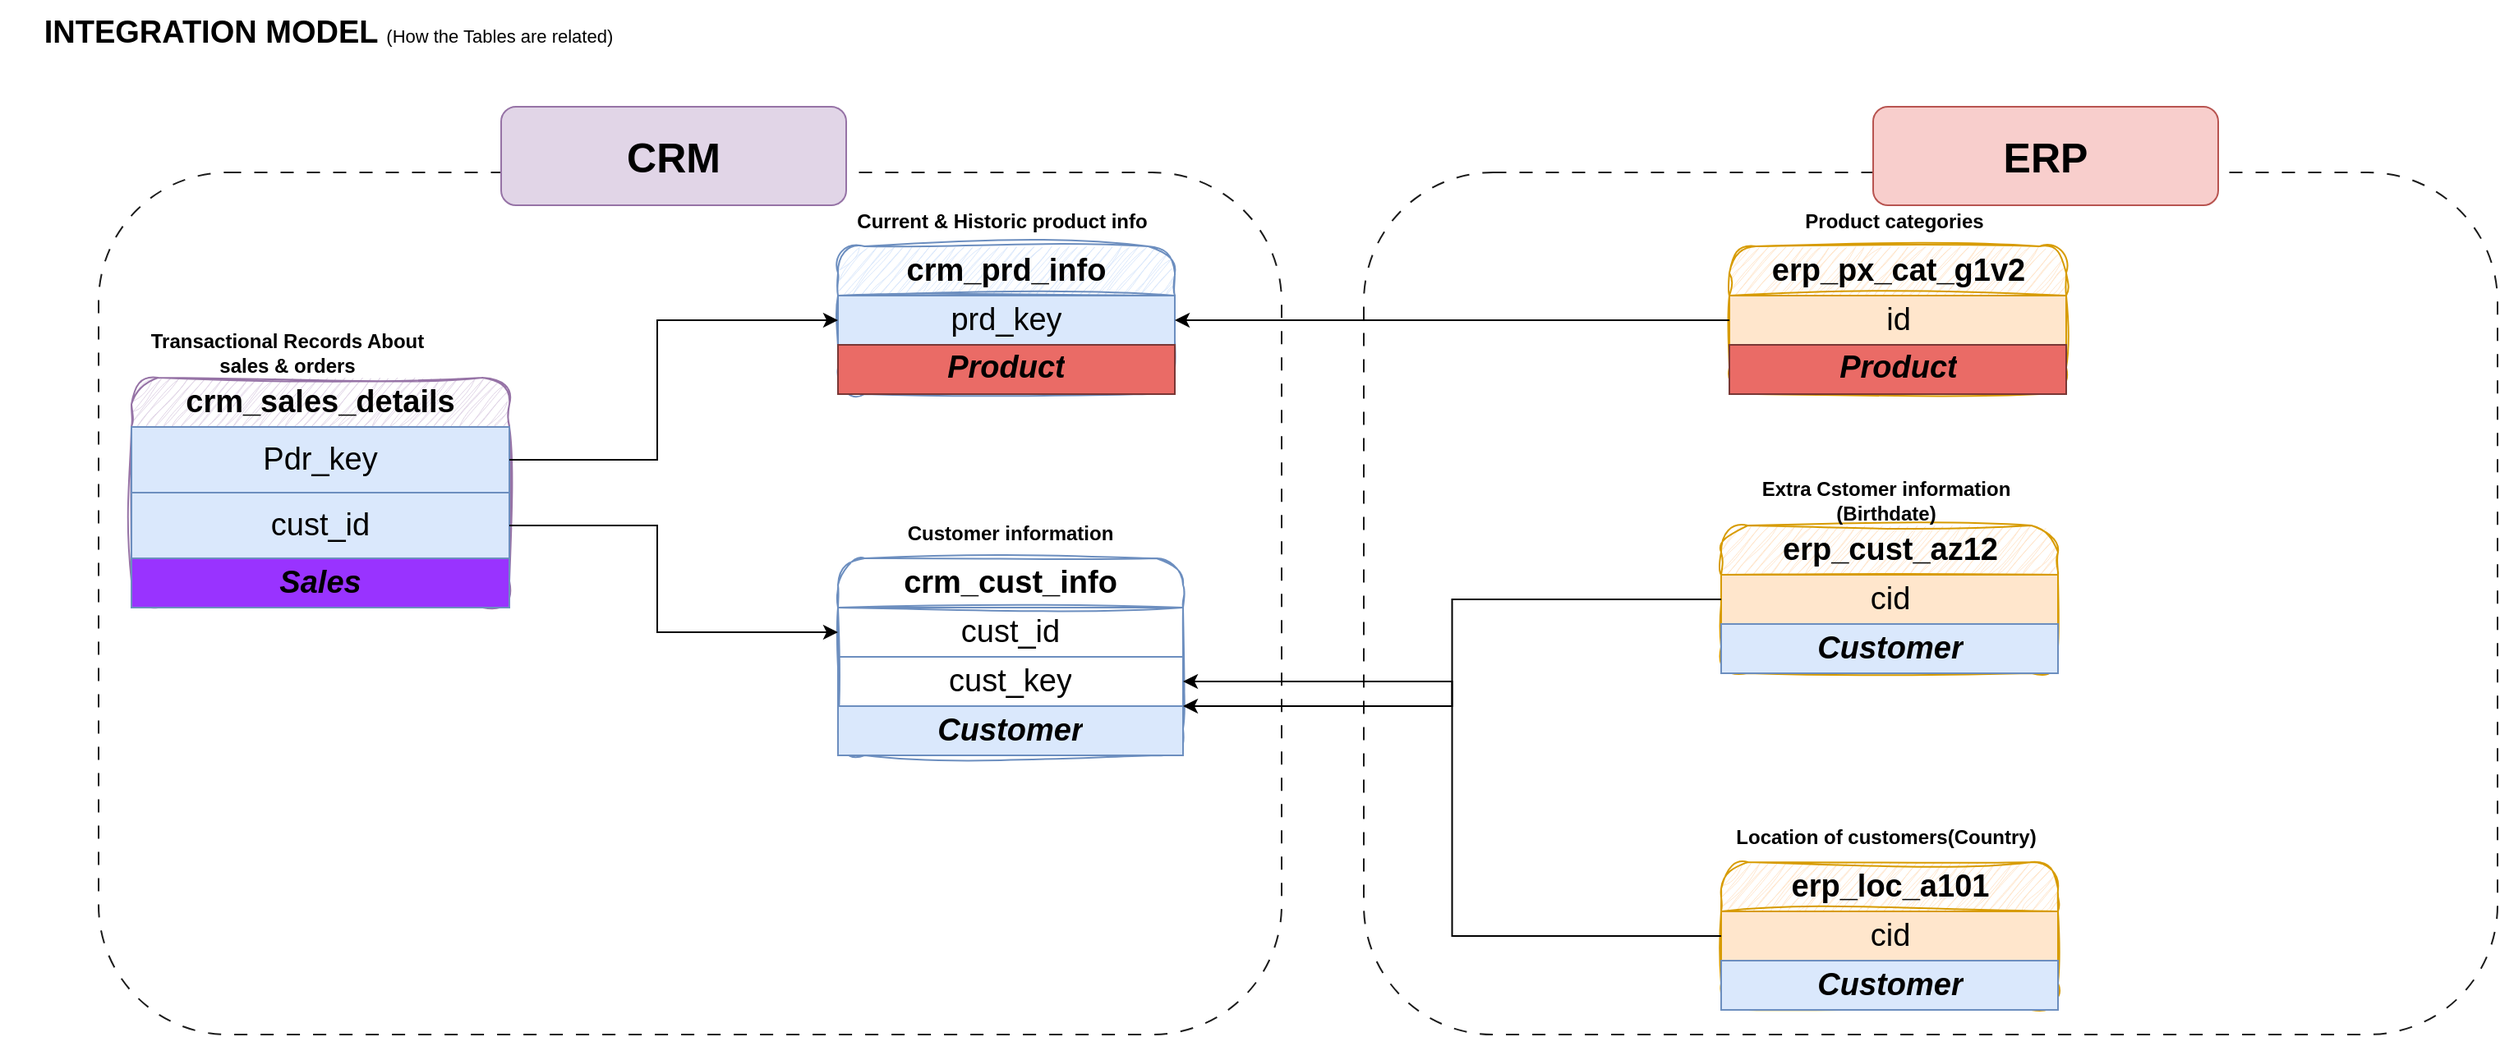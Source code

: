 <mxfile version="28.1.2">
  <diagram name="Page-1" id="hLuY6qi0X4O2KVIpwF7x">
    <mxGraphModel dx="1878" dy="619" grid="1" gridSize="10" guides="1" tooltips="1" connect="1" arrows="1" fold="1" page="1" pageScale="1" pageWidth="850" pageHeight="1100" math="0" shadow="0">
      <root>
        <mxCell id="0" />
        <mxCell id="1" parent="0" />
        <mxCell id="GZH07b2RbEYxaKx2U_Rh-38" value="" style="rounded=1;whiteSpace=wrap;html=1;fillColor=none;strokeColor=#1A1A1A;dashed=1;dashPattern=8 8;" parent="1" vertex="1">
          <mxGeometry x="680" y="115" width="690" height="525" as="geometry" />
        </mxCell>
        <mxCell id="GZH07b2RbEYxaKx2U_Rh-35" value="" style="rounded=1;whiteSpace=wrap;html=1;fillColor=none;strokeColor=#1A1A1A;dashed=1;dashPattern=8 8;" parent="1" vertex="1">
          <mxGeometry x="-90" y="115" width="720" height="525" as="geometry" />
        </mxCell>
        <mxCell id="GZH07b2RbEYxaKx2U_Rh-2" value="&lt;font style=&quot;&quot;&gt;&lt;b style=&quot;font-size: 19px;&quot;&gt;INTEGRATION MODEL &lt;/b&gt;&lt;font style=&quot;font-size: 11px;&quot;&gt;(How the Tables are related)&lt;/font&gt;&lt;/font&gt;" style="text;html=1;align=center;verticalAlign=middle;whiteSpace=wrap;rounded=0;" parent="1" vertex="1">
          <mxGeometry x="-150" y="10" width="400" height="40" as="geometry" />
        </mxCell>
        <mxCell id="GZH07b2RbEYxaKx2U_Rh-3" value="&lt;b&gt;crm_cust_info&lt;/b&gt;" style="swimlane;fontStyle=0;childLayout=stackLayout;horizontal=1;startSize=30;horizontalStack=0;resizeParent=1;resizeParentMax=0;resizeLast=0;collapsible=1;marginBottom=0;whiteSpace=wrap;html=1;fillColor=none;rounded=1;sketch=1;curveFitting=1;jiggle=2;strokeColor=#6c8ebf;fontSize=19;align=center;arcSize=18;" parent="1" vertex="1">
          <mxGeometry x="360" y="350" width="210" height="120" as="geometry">
            <mxRectangle x="320" y="180" width="160" height="40" as="alternateBounds" />
          </mxGeometry>
        </mxCell>
        <mxCell id="GZH07b2RbEYxaKx2U_Rh-4" value="cust_id" style="text;strokeColor=#6c8ebf;fillColor=none;align=center;verticalAlign=middle;spacingLeft=4;spacingRight=4;overflow=hidden;points=[[0,0.5],[1,0.5]];portConstraint=eastwest;rotatable=0;whiteSpace=wrap;html=1;fontSize=19;" parent="GZH07b2RbEYxaKx2U_Rh-3" vertex="1">
          <mxGeometry y="30" width="210" height="30" as="geometry" />
        </mxCell>
        <mxCell id="GZH07b2RbEYxaKx2U_Rh-20" value="cust_key" style="text;strokeColor=#6c8ebf;fillColor=none;align=center;verticalAlign=middle;spacingLeft=4;spacingRight=4;overflow=hidden;points=[[0,0.5],[1,0.5]];portConstraint=eastwest;rotatable=0;whiteSpace=wrap;html=1;fontSize=19;" parent="GZH07b2RbEYxaKx2U_Rh-3" vertex="1">
          <mxGeometry y="60" width="210" height="30" as="geometry" />
        </mxCell>
        <mxCell id="803bFkHNsz5kupFcE3BZ-6" value="&lt;div&gt;&lt;b&gt;&lt;i&gt;Customer&lt;/i&gt;&lt;/b&gt;&lt;/div&gt;" style="text;html=1;strokeColor=#6c8ebf;fillColor=#dae8fc;align=center;verticalAlign=middle;whiteSpace=wrap;overflow=hidden;fontSize=19;" vertex="1" parent="GZH07b2RbEYxaKx2U_Rh-3">
          <mxGeometry y="90" width="210" height="30" as="geometry" />
        </mxCell>
        <mxCell id="GZH07b2RbEYxaKx2U_Rh-7" value="&lt;b&gt;crm_prd_info&lt;/b&gt;" style="swimlane;fontStyle=0;childLayout=stackLayout;horizontal=1;startSize=30;horizontalStack=0;resizeParent=1;resizeParentMax=0;resizeLast=0;collapsible=1;marginBottom=0;whiteSpace=wrap;html=1;fillColor=#dae8fc;rounded=1;sketch=1;curveFitting=1;jiggle=2;strokeColor=#6c8ebf;fontSize=19;align=center;arcSize=18;" parent="1" vertex="1">
          <mxGeometry x="360" y="160" width="205" height="90" as="geometry">
            <mxRectangle x="360" y="160" width="160" height="40" as="alternateBounds" />
          </mxGeometry>
        </mxCell>
        <mxCell id="GZH07b2RbEYxaKx2U_Rh-8" value="prd_key" style="text;strokeColor=#6c8ebf;fillColor=#dae8fc;align=center;verticalAlign=middle;spacingLeft=4;spacingRight=4;overflow=hidden;points=[[0,0.5],[1,0.5]];portConstraint=eastwest;rotatable=0;whiteSpace=wrap;html=1;fontSize=19;" parent="GZH07b2RbEYxaKx2U_Rh-7" vertex="1">
          <mxGeometry y="30" width="205" height="30" as="geometry" />
        </mxCell>
        <mxCell id="803bFkHNsz5kupFcE3BZ-2" value="&lt;b&gt;&lt;i&gt;Product&lt;/i&gt;&lt;/b&gt;&lt;div&gt;&lt;br&gt;&lt;/div&gt;" style="text;html=1;strokeColor=#793735;fillColor=#EA6B66;align=center;verticalAlign=middle;whiteSpace=wrap;overflow=hidden;fontSize=19;" vertex="1" parent="GZH07b2RbEYxaKx2U_Rh-7">
          <mxGeometry y="60" width="205" height="30" as="geometry" />
        </mxCell>
        <mxCell id="GZH07b2RbEYxaKx2U_Rh-9" value="&lt;b&gt;Customer information&lt;/b&gt;" style="text;html=1;align=center;verticalAlign=middle;whiteSpace=wrap;rounded=0;" parent="1" vertex="1">
          <mxGeometry x="370" y="320" width="190" height="30" as="geometry" />
        </mxCell>
        <mxCell id="GZH07b2RbEYxaKx2U_Rh-10" value="&lt;b&gt;Current &amp;amp; Historic product info&lt;/b&gt;" style="text;html=1;align=center;verticalAlign=middle;whiteSpace=wrap;rounded=0;" parent="1" vertex="1">
          <mxGeometry x="365" y="130" width="190" height="30" as="geometry" />
        </mxCell>
        <mxCell id="GZH07b2RbEYxaKx2U_Rh-11" value="&lt;b&gt;crm_sales_details&lt;/b&gt;" style="swimlane;fontStyle=0;childLayout=stackLayout;horizontal=1;startSize=30;horizontalStack=0;resizeParent=1;resizeParentMax=0;resizeLast=0;collapsible=1;marginBottom=0;whiteSpace=wrap;html=1;fillColor=#e1d5e7;rounded=1;sketch=1;curveFitting=1;jiggle=2;strokeColor=#9673a6;fontSize=19;align=center;arcSize=18;" parent="1" vertex="1">
          <mxGeometry x="-70" y="240" width="230" height="140" as="geometry">
            <mxRectangle x="320" y="180" width="160" height="40" as="alternateBounds" />
          </mxGeometry>
        </mxCell>
        <mxCell id="GZH07b2RbEYxaKx2U_Rh-17" value="Pdr_key" style="text;html=1;align=center;verticalAlign=middle;whiteSpace=wrap;rounded=0;fillColor=#dae8fc;strokeColor=#6c8ebf;fontSize=19;" parent="GZH07b2RbEYxaKx2U_Rh-11" vertex="1">
          <mxGeometry y="30" width="230" height="40" as="geometry" />
        </mxCell>
        <mxCell id="GZH07b2RbEYxaKx2U_Rh-12" value="cust_id" style="text;strokeColor=#6c8ebf;fillColor=#dae8fc;align=center;verticalAlign=middle;spacingLeft=4;spacingRight=4;overflow=hidden;points=[[0,0.5],[1,0.5]];portConstraint=eastwest;rotatable=0;whiteSpace=wrap;html=1;fontSize=19;" parent="GZH07b2RbEYxaKx2U_Rh-11" vertex="1">
          <mxGeometry y="70" width="230" height="40" as="geometry" />
        </mxCell>
        <mxCell id="803bFkHNsz5kupFcE3BZ-8" value="&lt;b&gt;&lt;i&gt;Sales&lt;/i&gt;&lt;/b&gt;" style="text;html=1;strokeColor=#6c8ebf;fillColor=#9933FF;align=center;verticalAlign=middle;whiteSpace=wrap;overflow=hidden;fontSize=19;" vertex="1" parent="GZH07b2RbEYxaKx2U_Rh-11">
          <mxGeometry y="110" width="230" height="30" as="geometry" />
        </mxCell>
        <mxCell id="GZH07b2RbEYxaKx2U_Rh-13" value="&lt;b&gt;Transactional Records About sales &amp;amp; orders&lt;/b&gt;" style="text;html=1;align=center;verticalAlign=middle;whiteSpace=wrap;rounded=0;" parent="1" vertex="1">
          <mxGeometry x="-70" y="210" width="190" height="30" as="geometry" />
        </mxCell>
        <mxCell id="GZH07b2RbEYxaKx2U_Rh-18" style="edgeStyle=orthogonalEdgeStyle;rounded=0;orthogonalLoop=1;jettySize=auto;html=1;entryX=0;entryY=0.5;entryDx=0;entryDy=0;" parent="1" source="GZH07b2RbEYxaKx2U_Rh-17" target="GZH07b2RbEYxaKx2U_Rh-8" edge="1">
          <mxGeometry relative="1" as="geometry">
            <Array as="points">
              <mxPoint x="250" y="290" />
              <mxPoint x="250" y="205" />
            </Array>
          </mxGeometry>
        </mxCell>
        <mxCell id="GZH07b2RbEYxaKx2U_Rh-19" style="edgeStyle=orthogonalEdgeStyle;rounded=0;orthogonalLoop=1;jettySize=auto;html=1;entryX=0;entryY=0.5;entryDx=0;entryDy=0;" parent="1" source="GZH07b2RbEYxaKx2U_Rh-12" target="GZH07b2RbEYxaKx2U_Rh-4" edge="1">
          <mxGeometry relative="1" as="geometry">
            <Array as="points">
              <mxPoint x="250" y="330" />
              <mxPoint x="250" y="395" />
            </Array>
          </mxGeometry>
        </mxCell>
        <mxCell id="GZH07b2RbEYxaKx2U_Rh-21" value="&lt;b&gt;erp_cust_az12&lt;/b&gt;" style="swimlane;fontStyle=0;childLayout=stackLayout;horizontal=1;startSize=30;horizontalStack=0;resizeParent=1;resizeParentMax=0;resizeLast=0;collapsible=1;marginBottom=0;whiteSpace=wrap;html=1;fillColor=#ffe6cc;rounded=1;sketch=1;curveFitting=1;jiggle=2;strokeColor=#d79b00;fontSize=19;align=center;arcSize=18;" parent="1" vertex="1">
          <mxGeometry x="897.5" y="330" width="205" height="90" as="geometry">
            <mxRectangle x="320" y="180" width="160" height="40" as="alternateBounds" />
          </mxGeometry>
        </mxCell>
        <mxCell id="GZH07b2RbEYxaKx2U_Rh-22" value="cid" style="text;strokeColor=#d79b00;fillColor=#ffe6cc;align=center;verticalAlign=middle;spacingLeft=4;spacingRight=4;overflow=hidden;points=[[0,0.5],[1,0.5]];portConstraint=eastwest;rotatable=0;whiteSpace=wrap;html=1;fontSize=19;" parent="GZH07b2RbEYxaKx2U_Rh-21" vertex="1">
          <mxGeometry y="30" width="205" height="30" as="geometry" />
        </mxCell>
        <mxCell id="803bFkHNsz5kupFcE3BZ-7" value="&lt;div&gt;&lt;b&gt;&lt;i&gt;Customer&lt;/i&gt;&lt;/b&gt;&lt;/div&gt;" style="text;html=1;strokeColor=#6c8ebf;fillColor=#dae8fc;align=center;verticalAlign=middle;whiteSpace=wrap;overflow=hidden;fontSize=19;" vertex="1" parent="GZH07b2RbEYxaKx2U_Rh-21">
          <mxGeometry y="60" width="205" height="30" as="geometry" />
        </mxCell>
        <mxCell id="GZH07b2RbEYxaKx2U_Rh-23" value="&lt;b&gt;Extra Cstomer information (Birthdate)&lt;/b&gt;" style="text;html=1;align=center;verticalAlign=middle;whiteSpace=wrap;rounded=0;" parent="1" vertex="1">
          <mxGeometry x="902.5" y="300" width="190" height="30" as="geometry" />
        </mxCell>
        <mxCell id="GZH07b2RbEYxaKx2U_Rh-24" value="&lt;b&gt;erp_loc_a101&lt;/b&gt;" style="swimlane;fontStyle=0;childLayout=stackLayout;horizontal=1;startSize=30;horizontalStack=0;resizeParent=1;resizeParentMax=0;resizeLast=0;collapsible=1;marginBottom=0;whiteSpace=wrap;html=1;fillColor=#ffe6cc;rounded=1;sketch=1;curveFitting=1;jiggle=2;strokeColor=#d79b00;fontSize=19;align=center;arcSize=18;" parent="1" vertex="1">
          <mxGeometry x="897.5" y="535" width="205" height="90" as="geometry">
            <mxRectangle x="320" y="180" width="160" height="40" as="alternateBounds" />
          </mxGeometry>
        </mxCell>
        <mxCell id="GZH07b2RbEYxaKx2U_Rh-25" value="cid" style="text;strokeColor=#d79b00;fillColor=#ffe6cc;align=center;verticalAlign=middle;spacingLeft=4;spacingRight=4;overflow=hidden;points=[[0,0.5],[1,0.5]];portConstraint=eastwest;rotatable=0;whiteSpace=wrap;html=1;fontSize=19;" parent="GZH07b2RbEYxaKx2U_Rh-24" vertex="1">
          <mxGeometry y="30" width="205" height="30" as="geometry" />
        </mxCell>
        <mxCell id="803bFkHNsz5kupFcE3BZ-5" value="&lt;div&gt;&lt;b&gt;&lt;i&gt;Customer&lt;/i&gt;&lt;/b&gt;&lt;/div&gt;" style="text;html=1;strokeColor=#6c8ebf;fillColor=#dae8fc;align=center;verticalAlign=middle;whiteSpace=wrap;overflow=hidden;fontSize=19;" vertex="1" parent="GZH07b2RbEYxaKx2U_Rh-24">
          <mxGeometry y="60" width="205" height="30" as="geometry" />
        </mxCell>
        <mxCell id="GZH07b2RbEYxaKx2U_Rh-26" value="&lt;b&gt;Location of customers(Country)&lt;/b&gt;" style="text;html=1;align=center;verticalAlign=middle;whiteSpace=wrap;rounded=0;" parent="1" vertex="1">
          <mxGeometry x="902.5" y="505" width="190" height="30" as="geometry" />
        </mxCell>
        <mxCell id="GZH07b2RbEYxaKx2U_Rh-27" value="&lt;b&gt;erp_px_cat_g1v2&lt;/b&gt;" style="swimlane;fontStyle=0;childLayout=stackLayout;horizontal=1;startSize=30;horizontalStack=0;resizeParent=1;resizeParentMax=0;resizeLast=0;collapsible=1;marginBottom=0;whiteSpace=wrap;html=1;fillColor=#ffe6cc;rounded=1;sketch=1;curveFitting=1;jiggle=2;strokeColor=#d79b00;fontSize=19;align=center;arcSize=18;" parent="1" vertex="1">
          <mxGeometry x="902.5" y="160" width="205" height="90" as="geometry">
            <mxRectangle x="320" y="180" width="160" height="40" as="alternateBounds" />
          </mxGeometry>
        </mxCell>
        <mxCell id="GZH07b2RbEYxaKx2U_Rh-28" value="id" style="text;strokeColor=#d79b00;fillColor=#ffe6cc;align=center;verticalAlign=middle;spacingLeft=4;spacingRight=4;overflow=hidden;points=[[0,0.5],[1,0.5]];portConstraint=eastwest;rotatable=0;whiteSpace=wrap;html=1;fontSize=19;" parent="GZH07b2RbEYxaKx2U_Rh-27" vertex="1">
          <mxGeometry y="30" width="205" height="30" as="geometry" />
        </mxCell>
        <mxCell id="803bFkHNsz5kupFcE3BZ-4" value="&lt;b&gt;&lt;i&gt;Product&lt;/i&gt;&lt;/b&gt;&lt;div&gt;&lt;br&gt;&lt;/div&gt;" style="text;html=1;strokeColor=#793735;fillColor=#EA6B66;align=center;verticalAlign=middle;whiteSpace=wrap;overflow=hidden;fontSize=19;" vertex="1" parent="GZH07b2RbEYxaKx2U_Rh-27">
          <mxGeometry y="60" width="205" height="30" as="geometry" />
        </mxCell>
        <mxCell id="GZH07b2RbEYxaKx2U_Rh-29" value="&lt;b&gt;Product categories&lt;/b&gt;" style="text;html=1;align=center;verticalAlign=middle;whiteSpace=wrap;rounded=0;" parent="1" vertex="1">
          <mxGeometry x="907.5" y="130" width="190" height="30" as="geometry" />
        </mxCell>
        <mxCell id="GZH07b2RbEYxaKx2U_Rh-30" style="edgeStyle=orthogonalEdgeStyle;rounded=0;orthogonalLoop=1;jettySize=auto;html=1;" parent="1" source="GZH07b2RbEYxaKx2U_Rh-28" target="GZH07b2RbEYxaKx2U_Rh-8" edge="1">
          <mxGeometry relative="1" as="geometry" />
        </mxCell>
        <mxCell id="GZH07b2RbEYxaKx2U_Rh-31" style="edgeStyle=orthogonalEdgeStyle;rounded=0;orthogonalLoop=1;jettySize=auto;html=1;entryX=1;entryY=0.75;entryDx=0;entryDy=0;" parent="1" source="GZH07b2RbEYxaKx2U_Rh-22" target="GZH07b2RbEYxaKx2U_Rh-3" edge="1">
          <mxGeometry relative="1" as="geometry" />
        </mxCell>
        <mxCell id="GZH07b2RbEYxaKx2U_Rh-34" style="edgeStyle=orthogonalEdgeStyle;rounded=0;orthogonalLoop=1;jettySize=auto;html=1;entryX=1;entryY=0.5;entryDx=0;entryDy=0;" parent="1" source="GZH07b2RbEYxaKx2U_Rh-25" target="GZH07b2RbEYxaKx2U_Rh-20" edge="1">
          <mxGeometry relative="1" as="geometry" />
        </mxCell>
        <mxCell id="GZH07b2RbEYxaKx2U_Rh-36" value="" style="rounded=1;whiteSpace=wrap;html=1;fillColor=#e1d5e7;strokeColor=#9673a6;" parent="1" vertex="1">
          <mxGeometry x="155" y="75" width="210" height="60" as="geometry" />
        </mxCell>
        <mxCell id="GZH07b2RbEYxaKx2U_Rh-37" value="&lt;b&gt;&lt;font style=&quot;font-size: 25px;&quot;&gt;CRM&lt;/font&gt;&lt;/b&gt;" style="text;html=1;align=center;verticalAlign=middle;whiteSpace=wrap;rounded=0;" parent="1" vertex="1">
          <mxGeometry x="185" y="90" width="150" height="30" as="geometry" />
        </mxCell>
        <mxCell id="GZH07b2RbEYxaKx2U_Rh-40" value="" style="rounded=1;whiteSpace=wrap;html=1;fillColor=#f8cecc;strokeColor=#b85450;" parent="1" vertex="1">
          <mxGeometry x="990" y="75" width="210" height="60" as="geometry" />
        </mxCell>
        <mxCell id="GZH07b2RbEYxaKx2U_Rh-41" value="&lt;span style=&quot;font-size: 25px;&quot;&gt;&lt;b&gt;ERP&lt;/b&gt;&lt;/span&gt;" style="text;html=1;align=center;verticalAlign=middle;whiteSpace=wrap;rounded=0;" parent="1" vertex="1">
          <mxGeometry x="1020" y="90" width="150" height="30" as="geometry" />
        </mxCell>
      </root>
    </mxGraphModel>
  </diagram>
</mxfile>
